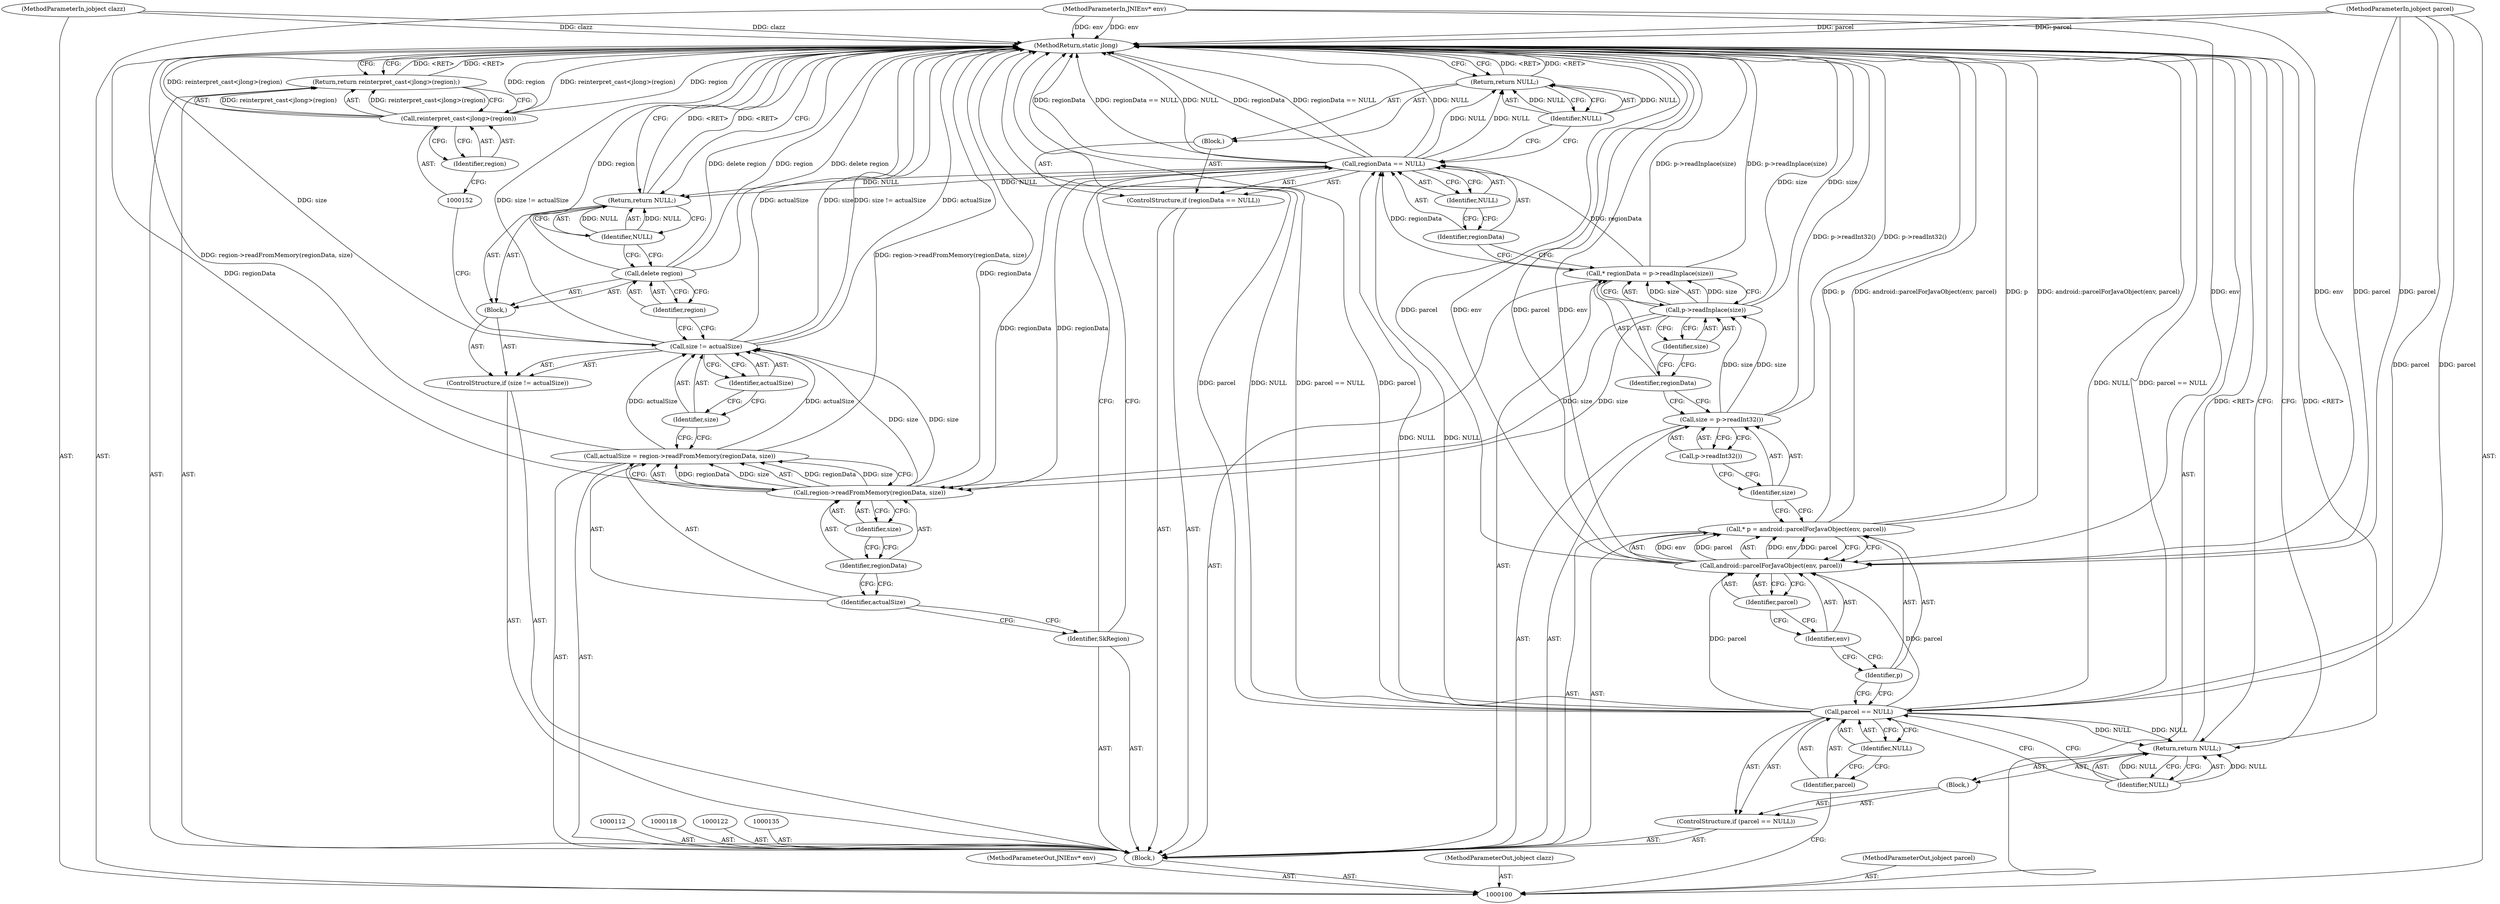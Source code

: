 digraph "0_Android_1e72dc7a3074cd0b44d89afbf39bbf5000ef7cc3" {
"1000154" [label="(MethodReturn,static jlong)"];
"1000101" [label="(MethodParameterIn,JNIEnv* env)"];
"1000206" [label="(MethodParameterOut,JNIEnv* env)"];
"1000102" [label="(MethodParameterIn,jobject clazz)"];
"1000207" [label="(MethodParameterOut,jobject clazz)"];
"1000103" [label="(MethodParameterIn,jobject parcel)"];
"1000208" [label="(MethodParameterOut,jobject parcel)"];
"1000123" [label="(Call,* regionData = p->readInplace(size))"];
"1000124" [label="(Identifier,regionData)"];
"1000125" [label="(Call,p->readInplace(size))"];
"1000126" [label="(Identifier,size)"];
"1000127" [label="(ControlStructure,if (regionData == NULL))"];
"1000130" [label="(Identifier,NULL)"];
"1000131" [label="(Block,)"];
"1000128" [label="(Call,regionData == NULL)"];
"1000129" [label="(Identifier,regionData)"];
"1000133" [label="(Identifier,NULL)"];
"1000132" [label="(Return,return NULL;)"];
"1000134" [label="(Identifier,SkRegion)"];
"1000136" [label="(Call,actualSize = region->readFromMemory(regionData, size))"];
"1000137" [label="(Identifier,actualSize)"];
"1000138" [label="(Call,region->readFromMemory(regionData, size))"];
"1000139" [label="(Identifier,regionData)"];
"1000140" [label="(Identifier,size)"];
"1000144" [label="(Identifier,actualSize)"];
"1000145" [label="(Block,)"];
"1000141" [label="(ControlStructure,if (size != actualSize))"];
"1000142" [label="(Call,size != actualSize)"];
"1000143" [label="(Identifier,size)"];
"1000147" [label="(Identifier,region)"];
"1000146" [label="(Call,delete region)"];
"1000104" [label="(Block,)"];
"1000149" [label="(Identifier,NULL)"];
"1000148" [label="(Return,return NULL;)"];
"1000151" [label="(Call,reinterpret_cast<jlong>(region))"];
"1000153" [label="(Identifier,region)"];
"1000150" [label="(Return,return reinterpret_cast<jlong>(region);)"];
"1000105" [label="(ControlStructure,if (parcel == NULL))"];
"1000108" [label="(Identifier,NULL)"];
"1000109" [label="(Block,)"];
"1000106" [label="(Call,parcel == NULL)"];
"1000107" [label="(Identifier,parcel)"];
"1000110" [label="(Return,return NULL;)"];
"1000111" [label="(Identifier,NULL)"];
"1000113" [label="(Call,* p = android::parcelForJavaObject(env, parcel))"];
"1000114" [label="(Identifier,p)"];
"1000115" [label="(Call,android::parcelForJavaObject(env, parcel))"];
"1000116" [label="(Identifier,env)"];
"1000117" [label="(Identifier,parcel)"];
"1000119" [label="(Call,size = p->readInt32())"];
"1000120" [label="(Identifier,size)"];
"1000121" [label="(Call,p->readInt32())"];
"1000154" -> "1000100"  [label="AST: "];
"1000154" -> "1000110"  [label="CFG: "];
"1000154" -> "1000132"  [label="CFG: "];
"1000154" -> "1000148"  [label="CFG: "];
"1000154" -> "1000150"  [label="CFG: "];
"1000115" -> "1000154"  [label="DDG: parcel"];
"1000115" -> "1000154"  [label="DDG: env"];
"1000142" -> "1000154"  [label="DDG: size != actualSize"];
"1000142" -> "1000154"  [label="DDG: actualSize"];
"1000142" -> "1000154"  [label="DDG: size"];
"1000123" -> "1000154"  [label="DDG: p->readInplace(size)"];
"1000106" -> "1000154"  [label="DDG: NULL"];
"1000106" -> "1000154"  [label="DDG: parcel == NULL"];
"1000106" -> "1000154"  [label="DDG: parcel"];
"1000113" -> "1000154"  [label="DDG: p"];
"1000113" -> "1000154"  [label="DDG: android::parcelForJavaObject(env, parcel)"];
"1000151" -> "1000154"  [label="DDG: region"];
"1000151" -> "1000154"  [label="DDG: reinterpret_cast<jlong>(region)"];
"1000102" -> "1000154"  [label="DDG: clazz"];
"1000146" -> "1000154"  [label="DDG: delete region"];
"1000146" -> "1000154"  [label="DDG: region"];
"1000128" -> "1000154"  [label="DDG: NULL"];
"1000128" -> "1000154"  [label="DDG: regionData"];
"1000128" -> "1000154"  [label="DDG: regionData == NULL"];
"1000125" -> "1000154"  [label="DDG: size"];
"1000138" -> "1000154"  [label="DDG: regionData"];
"1000103" -> "1000154"  [label="DDG: parcel"];
"1000119" -> "1000154"  [label="DDG: p->readInt32()"];
"1000101" -> "1000154"  [label="DDG: env"];
"1000136" -> "1000154"  [label="DDG: region->readFromMemory(regionData, size)"];
"1000132" -> "1000154"  [label="DDG: <RET>"];
"1000148" -> "1000154"  [label="DDG: <RET>"];
"1000110" -> "1000154"  [label="DDG: <RET>"];
"1000150" -> "1000154"  [label="DDG: <RET>"];
"1000101" -> "1000100"  [label="AST: "];
"1000101" -> "1000154"  [label="DDG: env"];
"1000101" -> "1000115"  [label="DDG: env"];
"1000206" -> "1000100"  [label="AST: "];
"1000102" -> "1000100"  [label="AST: "];
"1000102" -> "1000154"  [label="DDG: clazz"];
"1000207" -> "1000100"  [label="AST: "];
"1000103" -> "1000100"  [label="AST: "];
"1000103" -> "1000154"  [label="DDG: parcel"];
"1000103" -> "1000106"  [label="DDG: parcel"];
"1000103" -> "1000115"  [label="DDG: parcel"];
"1000208" -> "1000100"  [label="AST: "];
"1000123" -> "1000104"  [label="AST: "];
"1000123" -> "1000125"  [label="CFG: "];
"1000124" -> "1000123"  [label="AST: "];
"1000125" -> "1000123"  [label="AST: "];
"1000129" -> "1000123"  [label="CFG: "];
"1000123" -> "1000154"  [label="DDG: p->readInplace(size)"];
"1000125" -> "1000123"  [label="DDG: size"];
"1000123" -> "1000128"  [label="DDG: regionData"];
"1000124" -> "1000123"  [label="AST: "];
"1000124" -> "1000119"  [label="CFG: "];
"1000126" -> "1000124"  [label="CFG: "];
"1000125" -> "1000123"  [label="AST: "];
"1000125" -> "1000126"  [label="CFG: "];
"1000126" -> "1000125"  [label="AST: "];
"1000123" -> "1000125"  [label="CFG: "];
"1000125" -> "1000154"  [label="DDG: size"];
"1000125" -> "1000123"  [label="DDG: size"];
"1000119" -> "1000125"  [label="DDG: size"];
"1000125" -> "1000138"  [label="DDG: size"];
"1000126" -> "1000125"  [label="AST: "];
"1000126" -> "1000124"  [label="CFG: "];
"1000125" -> "1000126"  [label="CFG: "];
"1000127" -> "1000104"  [label="AST: "];
"1000128" -> "1000127"  [label="AST: "];
"1000131" -> "1000127"  [label="AST: "];
"1000130" -> "1000128"  [label="AST: "];
"1000130" -> "1000129"  [label="CFG: "];
"1000128" -> "1000130"  [label="CFG: "];
"1000131" -> "1000127"  [label="AST: "];
"1000132" -> "1000131"  [label="AST: "];
"1000128" -> "1000127"  [label="AST: "];
"1000128" -> "1000130"  [label="CFG: "];
"1000129" -> "1000128"  [label="AST: "];
"1000130" -> "1000128"  [label="AST: "];
"1000133" -> "1000128"  [label="CFG: "];
"1000134" -> "1000128"  [label="CFG: "];
"1000128" -> "1000154"  [label="DDG: NULL"];
"1000128" -> "1000154"  [label="DDG: regionData"];
"1000128" -> "1000154"  [label="DDG: regionData == NULL"];
"1000123" -> "1000128"  [label="DDG: regionData"];
"1000106" -> "1000128"  [label="DDG: NULL"];
"1000128" -> "1000132"  [label="DDG: NULL"];
"1000128" -> "1000138"  [label="DDG: regionData"];
"1000128" -> "1000148"  [label="DDG: NULL"];
"1000129" -> "1000128"  [label="AST: "];
"1000129" -> "1000123"  [label="CFG: "];
"1000130" -> "1000129"  [label="CFG: "];
"1000133" -> "1000132"  [label="AST: "];
"1000133" -> "1000128"  [label="CFG: "];
"1000132" -> "1000133"  [label="CFG: "];
"1000133" -> "1000132"  [label="DDG: NULL"];
"1000132" -> "1000131"  [label="AST: "];
"1000132" -> "1000133"  [label="CFG: "];
"1000133" -> "1000132"  [label="AST: "];
"1000154" -> "1000132"  [label="CFG: "];
"1000132" -> "1000154"  [label="DDG: <RET>"];
"1000133" -> "1000132"  [label="DDG: NULL"];
"1000128" -> "1000132"  [label="DDG: NULL"];
"1000134" -> "1000104"  [label="AST: "];
"1000134" -> "1000128"  [label="CFG: "];
"1000137" -> "1000134"  [label="CFG: "];
"1000136" -> "1000104"  [label="AST: "];
"1000136" -> "1000138"  [label="CFG: "];
"1000137" -> "1000136"  [label="AST: "];
"1000138" -> "1000136"  [label="AST: "];
"1000143" -> "1000136"  [label="CFG: "];
"1000136" -> "1000154"  [label="DDG: region->readFromMemory(regionData, size)"];
"1000138" -> "1000136"  [label="DDG: regionData"];
"1000138" -> "1000136"  [label="DDG: size"];
"1000136" -> "1000142"  [label="DDG: actualSize"];
"1000137" -> "1000136"  [label="AST: "];
"1000137" -> "1000134"  [label="CFG: "];
"1000139" -> "1000137"  [label="CFG: "];
"1000138" -> "1000136"  [label="AST: "];
"1000138" -> "1000140"  [label="CFG: "];
"1000139" -> "1000138"  [label="AST: "];
"1000140" -> "1000138"  [label="AST: "];
"1000136" -> "1000138"  [label="CFG: "];
"1000138" -> "1000154"  [label="DDG: regionData"];
"1000138" -> "1000136"  [label="DDG: regionData"];
"1000138" -> "1000136"  [label="DDG: size"];
"1000128" -> "1000138"  [label="DDG: regionData"];
"1000125" -> "1000138"  [label="DDG: size"];
"1000138" -> "1000142"  [label="DDG: size"];
"1000139" -> "1000138"  [label="AST: "];
"1000139" -> "1000137"  [label="CFG: "];
"1000140" -> "1000139"  [label="CFG: "];
"1000140" -> "1000138"  [label="AST: "];
"1000140" -> "1000139"  [label="CFG: "];
"1000138" -> "1000140"  [label="CFG: "];
"1000144" -> "1000142"  [label="AST: "];
"1000144" -> "1000143"  [label="CFG: "];
"1000142" -> "1000144"  [label="CFG: "];
"1000145" -> "1000141"  [label="AST: "];
"1000146" -> "1000145"  [label="AST: "];
"1000148" -> "1000145"  [label="AST: "];
"1000141" -> "1000104"  [label="AST: "];
"1000142" -> "1000141"  [label="AST: "];
"1000145" -> "1000141"  [label="AST: "];
"1000142" -> "1000141"  [label="AST: "];
"1000142" -> "1000144"  [label="CFG: "];
"1000143" -> "1000142"  [label="AST: "];
"1000144" -> "1000142"  [label="AST: "];
"1000147" -> "1000142"  [label="CFG: "];
"1000152" -> "1000142"  [label="CFG: "];
"1000142" -> "1000154"  [label="DDG: size != actualSize"];
"1000142" -> "1000154"  [label="DDG: actualSize"];
"1000142" -> "1000154"  [label="DDG: size"];
"1000138" -> "1000142"  [label="DDG: size"];
"1000136" -> "1000142"  [label="DDG: actualSize"];
"1000143" -> "1000142"  [label="AST: "];
"1000143" -> "1000136"  [label="CFG: "];
"1000144" -> "1000143"  [label="CFG: "];
"1000147" -> "1000146"  [label="AST: "];
"1000147" -> "1000142"  [label="CFG: "];
"1000146" -> "1000147"  [label="CFG: "];
"1000146" -> "1000145"  [label="AST: "];
"1000146" -> "1000147"  [label="CFG: "];
"1000147" -> "1000146"  [label="AST: "];
"1000149" -> "1000146"  [label="CFG: "];
"1000146" -> "1000154"  [label="DDG: delete region"];
"1000146" -> "1000154"  [label="DDG: region"];
"1000104" -> "1000100"  [label="AST: "];
"1000105" -> "1000104"  [label="AST: "];
"1000112" -> "1000104"  [label="AST: "];
"1000113" -> "1000104"  [label="AST: "];
"1000118" -> "1000104"  [label="AST: "];
"1000119" -> "1000104"  [label="AST: "];
"1000122" -> "1000104"  [label="AST: "];
"1000123" -> "1000104"  [label="AST: "];
"1000127" -> "1000104"  [label="AST: "];
"1000134" -> "1000104"  [label="AST: "];
"1000135" -> "1000104"  [label="AST: "];
"1000136" -> "1000104"  [label="AST: "];
"1000141" -> "1000104"  [label="AST: "];
"1000150" -> "1000104"  [label="AST: "];
"1000149" -> "1000148"  [label="AST: "];
"1000149" -> "1000146"  [label="CFG: "];
"1000148" -> "1000149"  [label="CFG: "];
"1000149" -> "1000148"  [label="DDG: NULL"];
"1000148" -> "1000145"  [label="AST: "];
"1000148" -> "1000149"  [label="CFG: "];
"1000149" -> "1000148"  [label="AST: "];
"1000154" -> "1000148"  [label="CFG: "];
"1000148" -> "1000154"  [label="DDG: <RET>"];
"1000149" -> "1000148"  [label="DDG: NULL"];
"1000128" -> "1000148"  [label="DDG: NULL"];
"1000151" -> "1000150"  [label="AST: "];
"1000151" -> "1000153"  [label="CFG: "];
"1000152" -> "1000151"  [label="AST: "];
"1000153" -> "1000151"  [label="AST: "];
"1000150" -> "1000151"  [label="CFG: "];
"1000151" -> "1000154"  [label="DDG: region"];
"1000151" -> "1000154"  [label="DDG: reinterpret_cast<jlong>(region)"];
"1000151" -> "1000150"  [label="DDG: reinterpret_cast<jlong>(region)"];
"1000153" -> "1000151"  [label="AST: "];
"1000153" -> "1000152"  [label="CFG: "];
"1000151" -> "1000153"  [label="CFG: "];
"1000150" -> "1000104"  [label="AST: "];
"1000150" -> "1000151"  [label="CFG: "];
"1000151" -> "1000150"  [label="AST: "];
"1000154" -> "1000150"  [label="CFG: "];
"1000150" -> "1000154"  [label="DDG: <RET>"];
"1000151" -> "1000150"  [label="DDG: reinterpret_cast<jlong>(region)"];
"1000105" -> "1000104"  [label="AST: "];
"1000106" -> "1000105"  [label="AST: "];
"1000109" -> "1000105"  [label="AST: "];
"1000108" -> "1000106"  [label="AST: "];
"1000108" -> "1000107"  [label="CFG: "];
"1000106" -> "1000108"  [label="CFG: "];
"1000109" -> "1000105"  [label="AST: "];
"1000110" -> "1000109"  [label="AST: "];
"1000106" -> "1000105"  [label="AST: "];
"1000106" -> "1000108"  [label="CFG: "];
"1000107" -> "1000106"  [label="AST: "];
"1000108" -> "1000106"  [label="AST: "];
"1000111" -> "1000106"  [label="CFG: "];
"1000114" -> "1000106"  [label="CFG: "];
"1000106" -> "1000154"  [label="DDG: NULL"];
"1000106" -> "1000154"  [label="DDG: parcel == NULL"];
"1000106" -> "1000154"  [label="DDG: parcel"];
"1000103" -> "1000106"  [label="DDG: parcel"];
"1000106" -> "1000110"  [label="DDG: NULL"];
"1000106" -> "1000115"  [label="DDG: parcel"];
"1000106" -> "1000128"  [label="DDG: NULL"];
"1000107" -> "1000106"  [label="AST: "];
"1000107" -> "1000100"  [label="CFG: "];
"1000108" -> "1000107"  [label="CFG: "];
"1000110" -> "1000109"  [label="AST: "];
"1000110" -> "1000111"  [label="CFG: "];
"1000111" -> "1000110"  [label="AST: "];
"1000154" -> "1000110"  [label="CFG: "];
"1000110" -> "1000154"  [label="DDG: <RET>"];
"1000111" -> "1000110"  [label="DDG: NULL"];
"1000106" -> "1000110"  [label="DDG: NULL"];
"1000111" -> "1000110"  [label="AST: "];
"1000111" -> "1000106"  [label="CFG: "];
"1000110" -> "1000111"  [label="CFG: "];
"1000111" -> "1000110"  [label="DDG: NULL"];
"1000113" -> "1000104"  [label="AST: "];
"1000113" -> "1000115"  [label="CFG: "];
"1000114" -> "1000113"  [label="AST: "];
"1000115" -> "1000113"  [label="AST: "];
"1000120" -> "1000113"  [label="CFG: "];
"1000113" -> "1000154"  [label="DDG: p"];
"1000113" -> "1000154"  [label="DDG: android::parcelForJavaObject(env, parcel)"];
"1000115" -> "1000113"  [label="DDG: env"];
"1000115" -> "1000113"  [label="DDG: parcel"];
"1000114" -> "1000113"  [label="AST: "];
"1000114" -> "1000106"  [label="CFG: "];
"1000116" -> "1000114"  [label="CFG: "];
"1000115" -> "1000113"  [label="AST: "];
"1000115" -> "1000117"  [label="CFG: "];
"1000116" -> "1000115"  [label="AST: "];
"1000117" -> "1000115"  [label="AST: "];
"1000113" -> "1000115"  [label="CFG: "];
"1000115" -> "1000154"  [label="DDG: parcel"];
"1000115" -> "1000154"  [label="DDG: env"];
"1000115" -> "1000113"  [label="DDG: env"];
"1000115" -> "1000113"  [label="DDG: parcel"];
"1000101" -> "1000115"  [label="DDG: env"];
"1000106" -> "1000115"  [label="DDG: parcel"];
"1000103" -> "1000115"  [label="DDG: parcel"];
"1000116" -> "1000115"  [label="AST: "];
"1000116" -> "1000114"  [label="CFG: "];
"1000117" -> "1000116"  [label="CFG: "];
"1000117" -> "1000115"  [label="AST: "];
"1000117" -> "1000116"  [label="CFG: "];
"1000115" -> "1000117"  [label="CFG: "];
"1000119" -> "1000104"  [label="AST: "];
"1000119" -> "1000121"  [label="CFG: "];
"1000120" -> "1000119"  [label="AST: "];
"1000121" -> "1000119"  [label="AST: "];
"1000124" -> "1000119"  [label="CFG: "];
"1000119" -> "1000154"  [label="DDG: p->readInt32()"];
"1000119" -> "1000125"  [label="DDG: size"];
"1000120" -> "1000119"  [label="AST: "];
"1000120" -> "1000113"  [label="CFG: "];
"1000121" -> "1000120"  [label="CFG: "];
"1000121" -> "1000119"  [label="AST: "];
"1000121" -> "1000120"  [label="CFG: "];
"1000119" -> "1000121"  [label="CFG: "];
}

